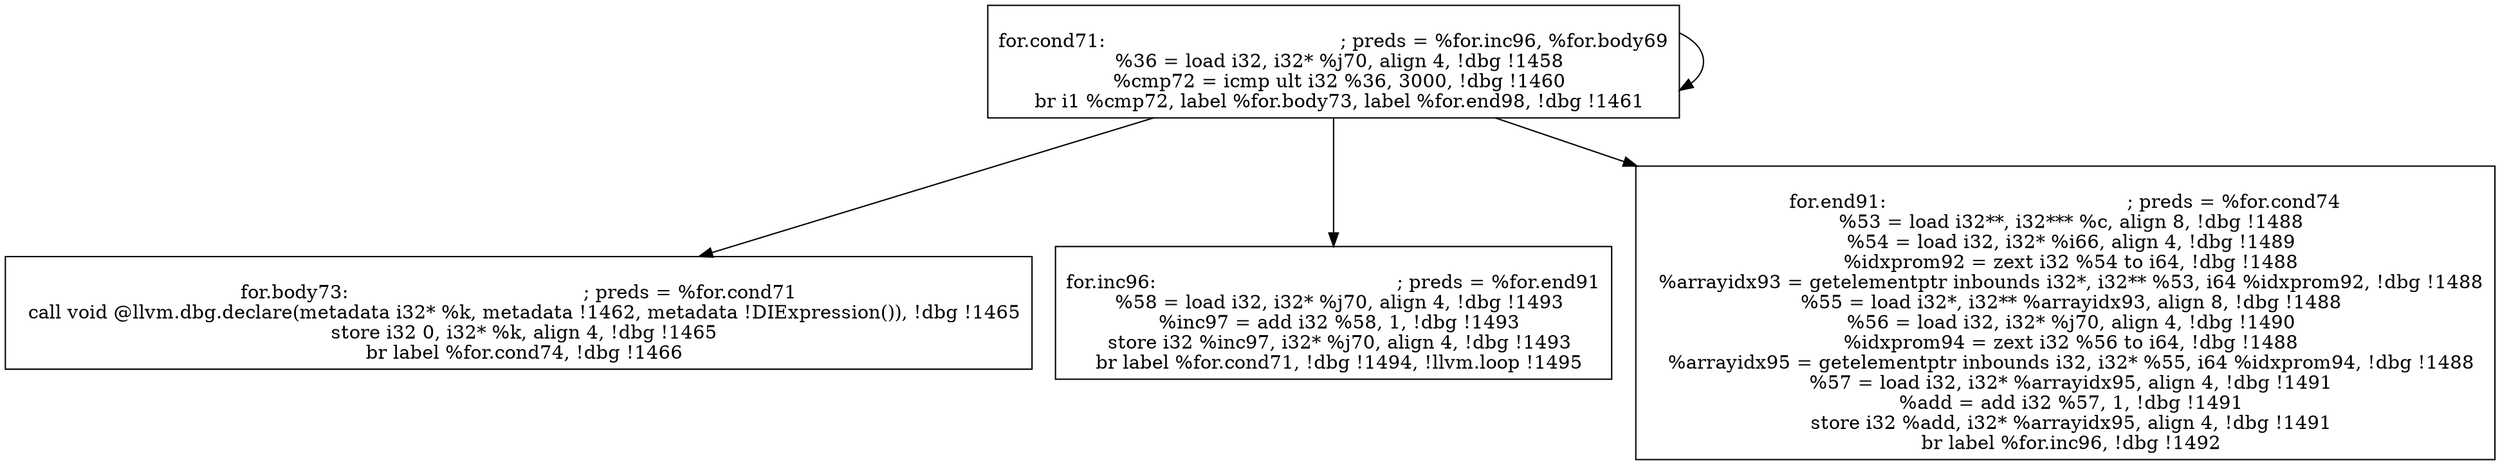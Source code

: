 
digraph G {


node998 [label="
for.body73:                                       ; preds = %for.cond71
  call void @llvm.dbg.declare(metadata i32* %k, metadata !1462, metadata !DIExpression()), !dbg !1465
  store i32 0, i32* %k, align 4, !dbg !1465
  br label %for.cond74, !dbg !1466
",shape=rectangle ]
node997 [label="
for.cond71:                                       ; preds = %for.inc96, %for.body69
  %36 = load i32, i32* %j70, align 4, !dbg !1458
  %cmp72 = icmp ult i32 %36, 3000, !dbg !1460
  br i1 %cmp72, label %for.body73, label %for.end98, !dbg !1461
",shape=rectangle ]
node995 [label="
for.inc96:                                        ; preds = %for.end91
  %58 = load i32, i32* %j70, align 4, !dbg !1493
  %inc97 = add i32 %58, 1, !dbg !1493
  store i32 %inc97, i32* %j70, align 4, !dbg !1493
  br label %for.cond71, !dbg !1494, !llvm.loop !1495
",shape=rectangle ]
node996 [label="
for.end91:                                        ; preds = %for.cond74
  %53 = load i32**, i32*** %c, align 8, !dbg !1488
  %54 = load i32, i32* %i66, align 4, !dbg !1489
  %idxprom92 = zext i32 %54 to i64, !dbg !1488
  %arrayidx93 = getelementptr inbounds i32*, i32** %53, i64 %idxprom92, !dbg !1488
  %55 = load i32*, i32** %arrayidx93, align 8, !dbg !1488
  %56 = load i32, i32* %j70, align 4, !dbg !1490
  %idxprom94 = zext i32 %56 to i64, !dbg !1488
  %arrayidx95 = getelementptr inbounds i32, i32* %55, i64 %idxprom94, !dbg !1488
  %57 = load i32, i32* %arrayidx95, align 4, !dbg !1491
  %add = add i32 %57, 1, !dbg !1491
  store i32 %add, i32* %arrayidx95, align 4, !dbg !1491
  br label %for.inc96, !dbg !1492
",shape=rectangle ]

node997->node998 [ ]
node997->node997 [ ]
node997->node995 [ ]
node997->node996 [ ]


}
